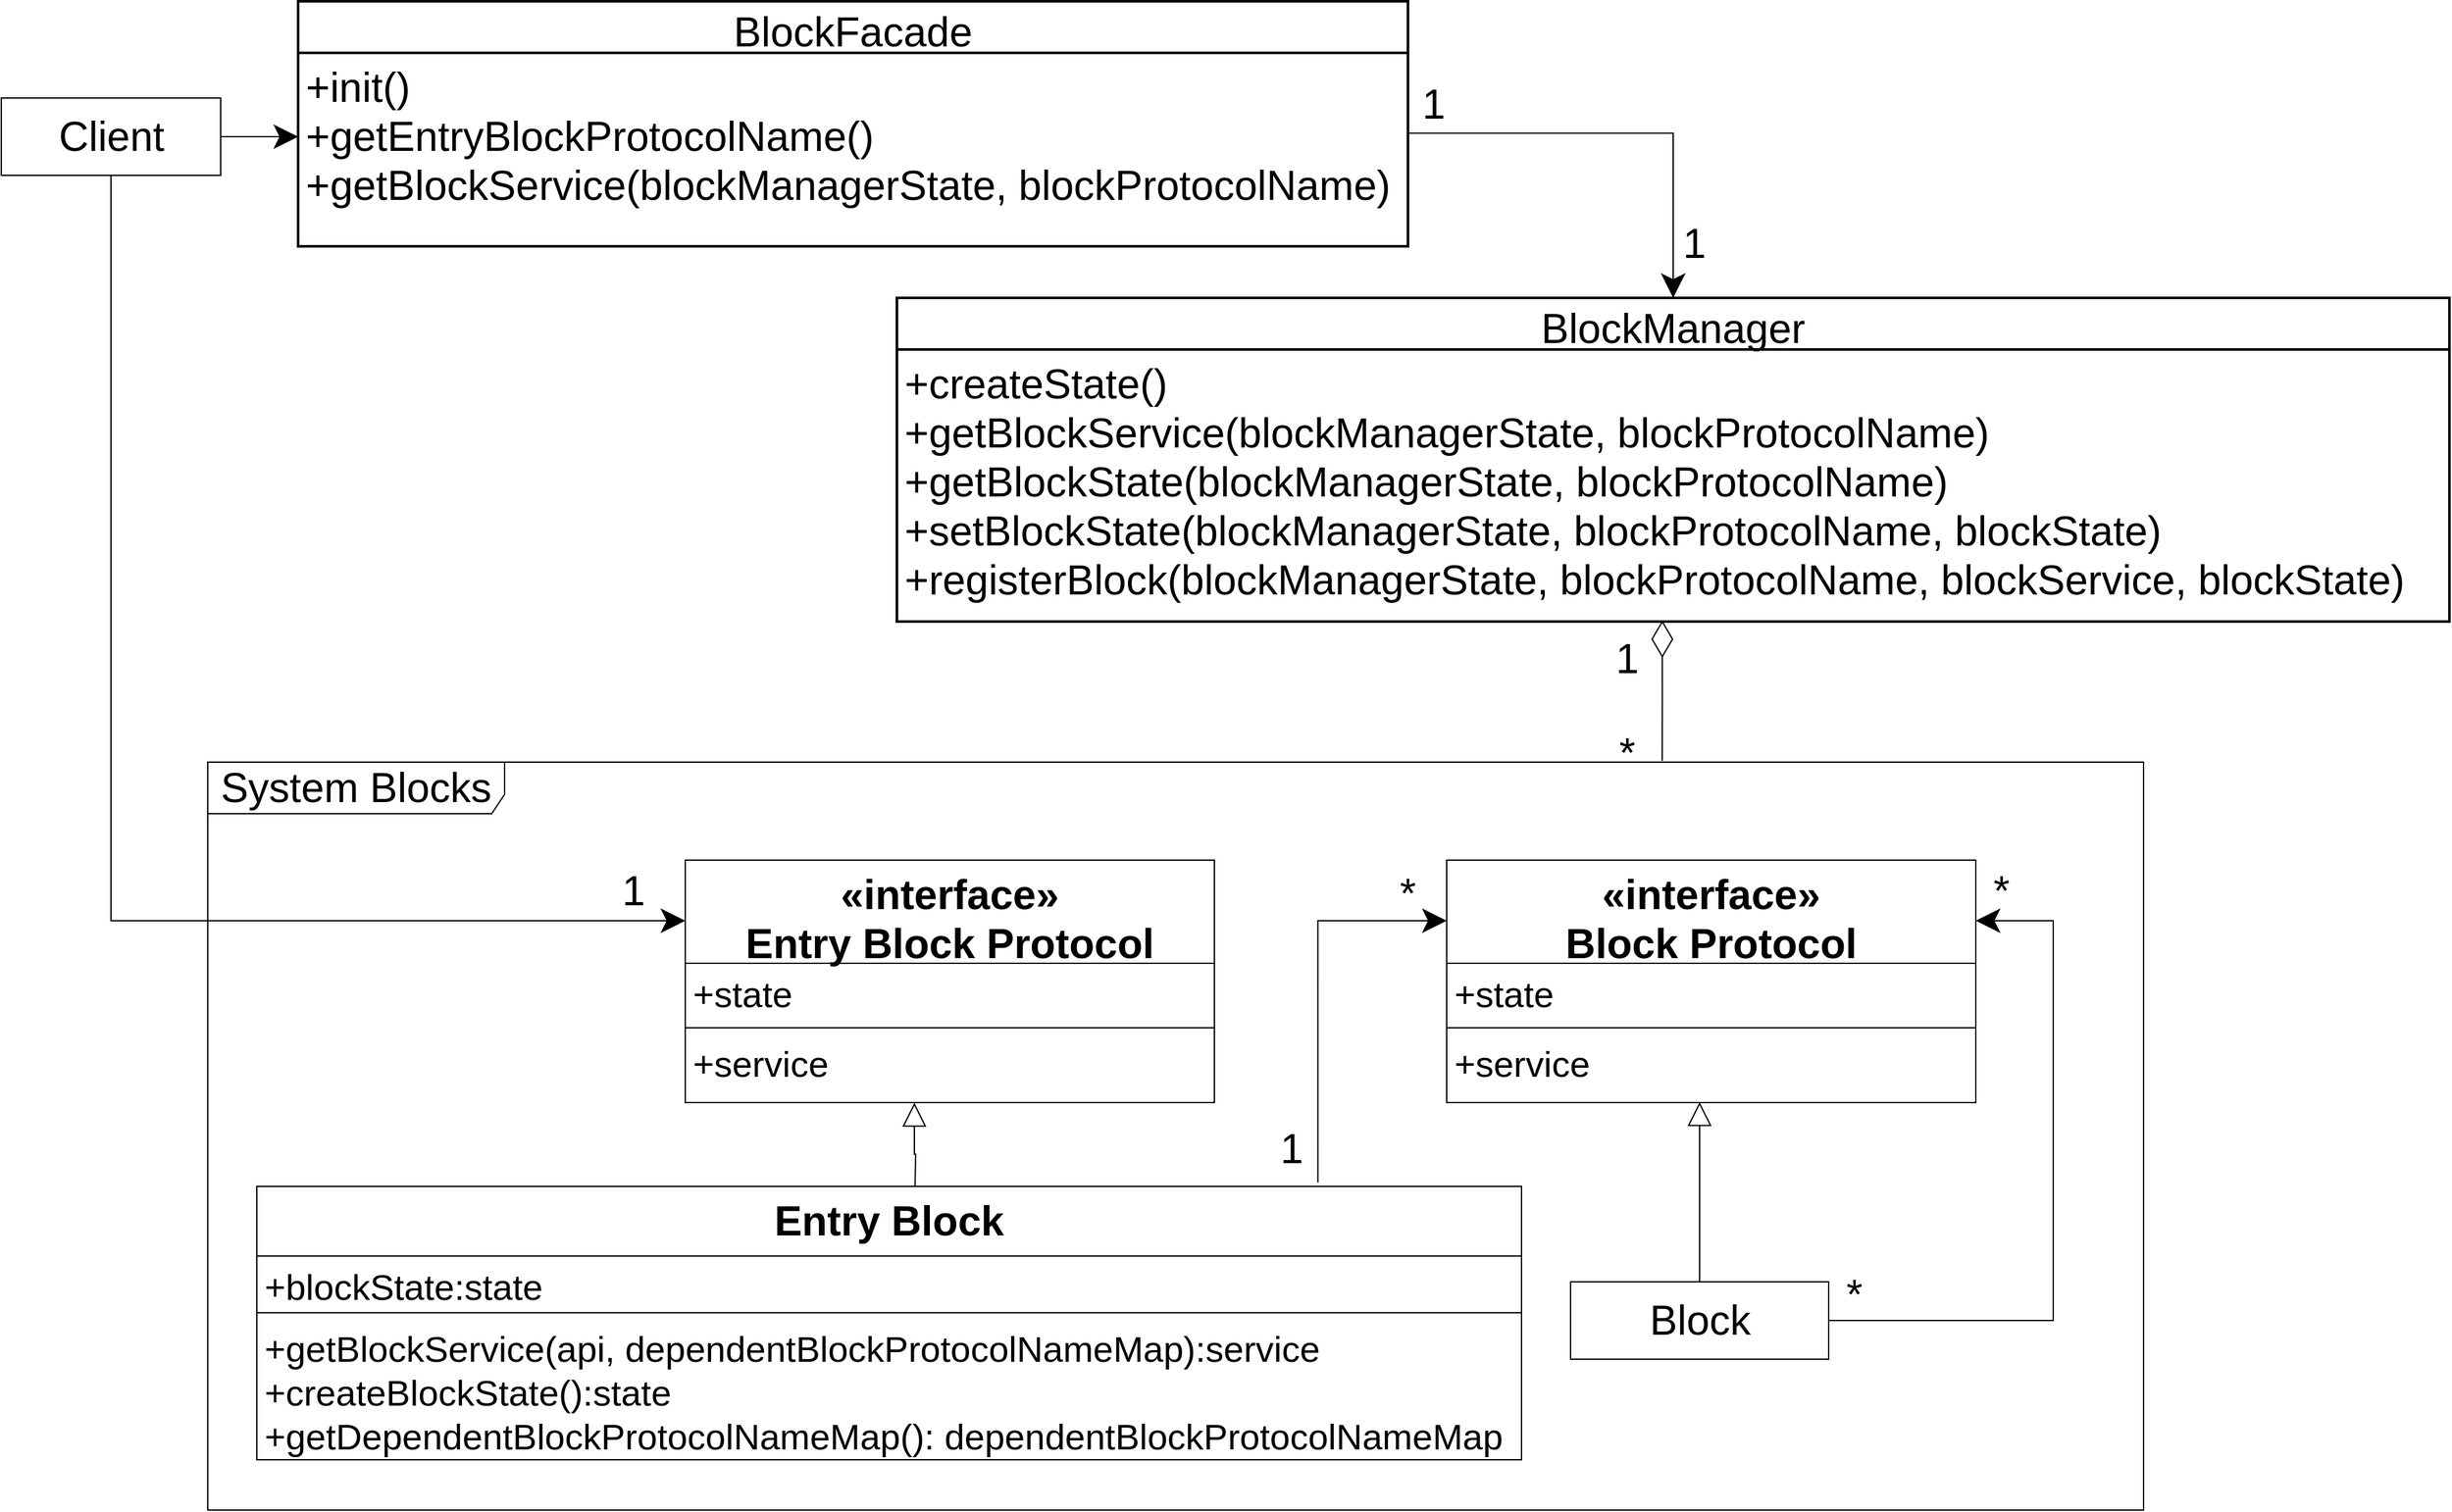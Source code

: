 <mxfile version="14.6.13" type="device"><diagram id="ALCwJFILAu1DAOGFF905" name="第 1 页"><mxGraphModel dx="1538" dy="2849" grid="1" gridSize="10" guides="1" tooltips="1" connect="1" arrows="1" fold="1" page="1" pageScale="1" pageWidth="827" pageHeight="1169" math="0" shadow="0"><root><mxCell id="0"/><mxCell id="1" parent="0"/><mxCell id="eDqrBGI2B5t90ZsEx5oM-7" value="BlockFacade" style="swimlane;childLayout=stackLayout;horizontal=1;startSize=40;horizontalStack=0;rounded=0;fontSize=32;fontStyle=0;strokeWidth=2;resizeParent=0;resizeLast=1;shadow=0;dashed=0;align=center;" parent="1" vertex="1"><mxGeometry x="1120" y="-440" width="860" height="190" as="geometry"/></mxCell><mxCell id="eDqrBGI2B5t90ZsEx5oM-8" value="+init()&#10;+getEntryBlockProtocolName()&#10;+getBlockService(blockManagerState, blockProtocolName)&#10;" style="align=left;strokeColor=none;fillColor=none;spacingLeft=4;fontSize=32;verticalAlign=top;resizable=0;rotatable=0;part=1;" parent="eDqrBGI2B5t90ZsEx5oM-7" vertex="1"><mxGeometry y="40" width="860" height="150" as="geometry"/></mxCell><mxCell id="I42KeyaohWRokgYNXEUM-45" value="&lt;font style=&quot;font-size: 32px&quot;&gt;System Blocks&lt;/font&gt;" style="shape=umlFrame;whiteSpace=wrap;html=1;width=230;height=40;fontSize=32;" parent="1" vertex="1"><mxGeometry x="1050" y="150" width="1500" height="580" as="geometry"/></mxCell><mxCell id="I42KeyaohWRokgYNXEUM-46" style="edgeStyle=orthogonalEdgeStyle;rounded=0;orthogonalLoop=1;jettySize=auto;html=1;startSize=16;endSize=16;" parent="1" source="I42KeyaohWRokgYNXEUM-48" edge="1"><mxGeometry relative="1" as="geometry"><mxPoint x="1120" y="-335" as="targetPoint"/></mxGeometry></mxCell><mxCell id="I42KeyaohWRokgYNXEUM-47" style="edgeStyle=orthogonalEdgeStyle;rounded=0;orthogonalLoop=1;jettySize=auto;html=1;entryX=0;entryY=0.25;entryDx=0;entryDy=0;endArrow=classic;endFill=1;startSize=16;endSize=16;exitX=0.5;exitY=1;exitDx=0;exitDy=0;" parent="1" source="I42KeyaohWRokgYNXEUM-48" target="AiDZwDw80f55YeFL4QnL-1" edge="1"><mxGeometry relative="1" as="geometry"><mxPoint x="1410" y="345" as="targetPoint"/></mxGeometry></mxCell><mxCell id="I42KeyaohWRokgYNXEUM-48" value="Client" style="html=1;fontSize=32;" parent="1" vertex="1"><mxGeometry x="890" y="-365.0" width="170" height="60" as="geometry"/></mxCell><mxCell id="I42KeyaohWRokgYNXEUM-49" style="edgeStyle=orthogonalEdgeStyle;rounded=0;orthogonalLoop=1;jettySize=auto;html=1;entryX=0.433;entryY=1.002;entryDx=0;entryDy=0;endArrow=block;endFill=0;endSize=16;startSize=16;entryPerimeter=0;" parent="1" target="AiDZwDw80f55YeFL4QnL-4" edge="1"><mxGeometry relative="1" as="geometry"><mxPoint x="1595" y="420" as="targetPoint"/><mxPoint x="1598" y="484" as="sourcePoint"/></mxGeometry></mxCell><mxCell id="I42KeyaohWRokgYNXEUM-50" style="edgeStyle=orthogonalEdgeStyle;rounded=0;orthogonalLoop=1;jettySize=auto;html=1;entryX=0;entryY=0.25;entryDx=0;entryDy=0;fontSize=32;endArrow=classic;endFill=1;endSize=16;startSize=16;exitX=0.839;exitY=-0.014;exitDx=0;exitDy=0;exitPerimeter=0;" parent="1" source="AiDZwDw80f55YeFL4QnL-10" target="AiDZwDw80f55YeFL4QnL-5" edge="1"><mxGeometry relative="1" as="geometry"><mxPoint x="1910" y="470" as="sourcePoint"/><mxPoint x="2021" y="345" as="targetPoint"/><Array as="points"><mxPoint x="1910" y="273"/></Array></mxGeometry></mxCell><mxCell id="I42KeyaohWRokgYNXEUM-57" style="edgeStyle=orthogonalEdgeStyle;rounded=0;orthogonalLoop=1;jettySize=auto;html=1;fontSize=32;endArrow=block;endFill=0;endSize=16;startSize=16;entryX=0.478;entryY=0.993;entryDx=0;entryDy=0;entryPerimeter=0;" parent="1" source="I42KeyaohWRokgYNXEUM-60" target="AiDZwDw80f55YeFL4QnL-8" edge="1"><mxGeometry relative="1" as="geometry"><mxPoint x="2206" y="410" as="targetPoint"/></mxGeometry></mxCell><mxCell id="I42KeyaohWRokgYNXEUM-82" style="edgeStyle=orthogonalEdgeStyle;rounded=0;orthogonalLoop=1;jettySize=auto;html=1;entryX=1;entryY=0.25;entryDx=0;entryDy=0;endSize=16;exitX=1;exitY=0.5;exitDx=0;exitDy=0;" parent="1" source="I42KeyaohWRokgYNXEUM-60" target="AiDZwDw80f55YeFL4QnL-5" edge="1"><mxGeometry relative="1" as="geometry"><Array as="points"><mxPoint x="2480" y="583"/><mxPoint x="2480" y="273"/></Array><mxPoint x="2391" y="345" as="targetPoint"/></mxGeometry></mxCell><mxCell id="I42KeyaohWRokgYNXEUM-60" value="Block" style="html=1;fontSize=32;" parent="1" vertex="1"><mxGeometry x="2106" y="553" width="200" height="60" as="geometry"/></mxCell><mxCell id="I42KeyaohWRokgYNXEUM-78" style="edgeStyle=orthogonalEdgeStyle;rounded=0;orthogonalLoop=1;jettySize=auto;html=1;exitX=1;exitY=0.5;exitDx=0;exitDy=0;endSize=16;startSize=16;" parent="1" edge="1"><mxGeometry relative="1" as="geometry"><mxPoint x="1905.5" y="-335" as="sourcePoint"/></mxGeometry></mxCell><mxCell id="I42KeyaohWRokgYNXEUM-81" style="edgeStyle=orthogonalEdgeStyle;rounded=0;orthogonalLoop=1;jettySize=auto;html=1;endSize=26;startSize=26;endArrow=none;endFill=0;startArrow=diamondThin;startFill=0;exitX=0.493;exitY=0.996;exitDx=0;exitDy=0;exitPerimeter=0;" parent="1" source="eDqrBGI2B5t90ZsEx5oM-6" edge="1"><mxGeometry relative="1" as="geometry"><mxPoint x="2177" y="149" as="targetPoint"/><mxPoint x="2176.5" y="31.0" as="sourcePoint"/></mxGeometry></mxCell><mxCell id="I42KeyaohWRokgYNXEUM-83" value="&lt;font style=&quot;font-size: 32px&quot;&gt;1&lt;/font&gt;" style="text;html=1;strokeColor=none;fillColor=none;align=center;verticalAlign=middle;whiteSpace=wrap;rounded=0;" parent="1" vertex="1"><mxGeometry x="2130" y="60" width="40" height="20" as="geometry"/></mxCell><mxCell id="I42KeyaohWRokgYNXEUM-84" value="&lt;font style=&quot;font-size: 32px&quot;&gt;*&lt;/font&gt;" style="text;html=1;strokeColor=none;fillColor=none;align=center;verticalAlign=middle;whiteSpace=wrap;rounded=0;" parent="1" vertex="1"><mxGeometry x="2130" y="133" width="40" height="20" as="geometry"/></mxCell><mxCell id="I42KeyaohWRokgYNXEUM-85" value="&lt;font style=&quot;font-size: 32px&quot;&gt;1&lt;/font&gt;" style="text;html=1;strokeColor=none;fillColor=none;align=center;verticalAlign=middle;whiteSpace=wrap;rounded=0;" parent="1" vertex="1"><mxGeometry x="1980" y="-370" width="40" height="20" as="geometry"/></mxCell><mxCell id="I42KeyaohWRokgYNXEUM-86" value="&lt;font style=&quot;font-size: 32px&quot;&gt;1&lt;/font&gt;" style="text;html=1;strokeColor=none;fillColor=none;align=center;verticalAlign=middle;whiteSpace=wrap;rounded=0;" parent="1" vertex="1"><mxGeometry x="2182" y="-262" width="40" height="20" as="geometry"/></mxCell><mxCell id="I42KeyaohWRokgYNXEUM-87" value="&lt;font style=&quot;font-size: 32px&quot;&gt;1&lt;/font&gt;" style="text;html=1;strokeColor=none;fillColor=none;align=center;verticalAlign=middle;whiteSpace=wrap;rounded=0;" parent="1" vertex="1"><mxGeometry x="1360" y="240" width="40" height="20" as="geometry"/></mxCell><mxCell id="I42KeyaohWRokgYNXEUM-88" value="&lt;font style=&quot;font-size: 32px&quot;&gt;1&lt;/font&gt;" style="text;html=1;strokeColor=none;fillColor=none;align=center;verticalAlign=middle;whiteSpace=wrap;rounded=0;" parent="1" vertex="1"><mxGeometry x="1870.0" y="440" width="40" height="20" as="geometry"/></mxCell><mxCell id="I42KeyaohWRokgYNXEUM-89" value="&lt;font style=&quot;font-size: 32px&quot;&gt;*&lt;/font&gt;" style="text;html=1;strokeColor=none;fillColor=none;align=center;verticalAlign=middle;whiteSpace=wrap;rounded=0;" parent="1" vertex="1"><mxGeometry x="1960.0" y="242" width="40" height="20" as="geometry"/></mxCell><mxCell id="I42KeyaohWRokgYNXEUM-90" value="&lt;font style=&quot;font-size: 32px&quot;&gt;*&lt;/font&gt;" style="text;html=1;strokeColor=none;fillColor=none;align=center;verticalAlign=middle;whiteSpace=wrap;rounded=0;" parent="1" vertex="1"><mxGeometry x="2306.0" y="553" width="40" height="20" as="geometry"/></mxCell><mxCell id="I42KeyaohWRokgYNXEUM-91" value="&lt;font style=&quot;font-size: 32px&quot;&gt;*&lt;/font&gt;" style="text;html=1;strokeColor=none;fillColor=none;align=center;verticalAlign=middle;whiteSpace=wrap;rounded=0;" parent="1" vertex="1"><mxGeometry x="2420.0" y="240" width="40" height="20" as="geometry"/></mxCell><mxCell id="eDqrBGI2B5t90ZsEx5oM-5" value="BlockManager" style="swimlane;childLayout=stackLayout;horizontal=1;startSize=40;horizontalStack=0;rounded=0;fontSize=32;fontStyle=0;strokeWidth=2;resizeParent=0;resizeLast=1;shadow=0;dashed=0;align=center;" parent="1" vertex="1"><mxGeometry x="1584" y="-210" width="1203" height="251" as="geometry"/></mxCell><mxCell id="eDqrBGI2B5t90ZsEx5oM-6" value="+createState()&#10;+getBlockService(blockManagerState, blockProtocolName)&#10;+getBlockState(blockManagerState, blockProtocolName)&#10;+setBlockState(blockManagerState, blockProtocolName, blockState)&#10;+registerBlock(blockManagerState, blockProtocolName, blockService, blockState)" style="align=left;strokeColor=none;fillColor=none;spacingLeft=4;fontSize=32;verticalAlign=top;resizable=0;rotatable=0;part=1;" parent="eDqrBGI2B5t90ZsEx5oM-5" vertex="1"><mxGeometry y="40" width="1203" height="211" as="geometry"/></mxCell><mxCell id="eDqrBGI2B5t90ZsEx5oM-9" style="edgeStyle=orthogonalEdgeStyle;rounded=0;orthogonalLoop=1;jettySize=auto;html=1;entryX=0.5;entryY=0;entryDx=0;entryDy=0;exitX=0.999;exitY=0.415;exitDx=0;exitDy=0;exitPerimeter=0;endSize=16;startSize=16;" parent="1" source="eDqrBGI2B5t90ZsEx5oM-8" target="eDqrBGI2B5t90ZsEx5oM-5" edge="1"><mxGeometry relative="1" as="geometry"><Array as="points"><mxPoint x="2186" y="-338"/></Array></mxGeometry></mxCell><mxCell id="AiDZwDw80f55YeFL4QnL-1" value="«interface»&#10;Entry Block Protocol" style="swimlane;fontStyle=1;align=center;verticalAlign=top;childLayout=stackLayout;horizontal=1;startSize=80;horizontalStack=0;resizeParent=1;resizeParentMax=0;resizeLast=0;collapsible=1;marginBottom=0;fontSize=32;" vertex="1" parent="1"><mxGeometry x="1420" y="226" width="410" height="188" as="geometry"/></mxCell><mxCell id="AiDZwDw80f55YeFL4QnL-2" value="+state" style="text;strokeColor=none;fillColor=none;align=left;verticalAlign=top;spacingLeft=4;spacingRight=4;overflow=hidden;rotatable=0;points=[[0,0.5],[1,0.5]];portConstraint=eastwest;fontSize=28;" vertex="1" parent="AiDZwDw80f55YeFL4QnL-1"><mxGeometry y="80" width="410" height="46" as="geometry"/></mxCell><mxCell id="AiDZwDw80f55YeFL4QnL-3" value="" style="line;strokeWidth=1;fillColor=none;align=left;verticalAlign=middle;spacingTop=-1;spacingLeft=3;spacingRight=3;rotatable=0;labelPosition=right;points=[];portConstraint=eastwest;" vertex="1" parent="AiDZwDw80f55YeFL4QnL-1"><mxGeometry y="126" width="410" height="8" as="geometry"/></mxCell><mxCell id="AiDZwDw80f55YeFL4QnL-4" value="+service" style="text;strokeColor=none;fillColor=none;align=left;verticalAlign=top;spacingLeft=4;spacingRight=4;overflow=hidden;rotatable=0;points=[[0,0.5],[1,0.5]];portConstraint=eastwest;fontSize=28;" vertex="1" parent="AiDZwDw80f55YeFL4QnL-1"><mxGeometry y="134" width="410" height="54" as="geometry"/></mxCell><mxCell id="AiDZwDw80f55YeFL4QnL-5" value="«interface»&#10;Block Protocol" style="swimlane;fontStyle=1;align=center;verticalAlign=top;childLayout=stackLayout;horizontal=1;startSize=80;horizontalStack=0;resizeParent=1;resizeParentMax=0;resizeLast=0;collapsible=1;marginBottom=0;fontSize=32;" vertex="1" parent="1"><mxGeometry x="2010" y="226" width="410" height="188" as="geometry"/></mxCell><mxCell id="AiDZwDw80f55YeFL4QnL-6" value="+state" style="text;strokeColor=none;fillColor=none;align=left;verticalAlign=top;spacingLeft=4;spacingRight=4;overflow=hidden;rotatable=0;points=[[0,0.5],[1,0.5]];portConstraint=eastwest;fontSize=28;" vertex="1" parent="AiDZwDw80f55YeFL4QnL-5"><mxGeometry y="80" width="410" height="46" as="geometry"/></mxCell><mxCell id="AiDZwDw80f55YeFL4QnL-7" value="" style="line;strokeWidth=1;fillColor=none;align=left;verticalAlign=middle;spacingTop=-1;spacingLeft=3;spacingRight=3;rotatable=0;labelPosition=right;points=[];portConstraint=eastwest;" vertex="1" parent="AiDZwDw80f55YeFL4QnL-5"><mxGeometry y="126" width="410" height="8" as="geometry"/></mxCell><mxCell id="AiDZwDw80f55YeFL4QnL-8" value="+service" style="text;strokeColor=none;fillColor=none;align=left;verticalAlign=top;spacingLeft=4;spacingRight=4;overflow=hidden;rotatable=0;points=[[0,0.5],[1,0.5]];portConstraint=eastwest;fontSize=28;" vertex="1" parent="AiDZwDw80f55YeFL4QnL-5"><mxGeometry y="134" width="410" height="54" as="geometry"/></mxCell><mxCell id="AiDZwDw80f55YeFL4QnL-10" value="Entry Block" style="swimlane;fontStyle=1;align=center;verticalAlign=top;childLayout=stackLayout;horizontal=1;startSize=54;horizontalStack=0;resizeParent=1;resizeParentMax=0;resizeLast=0;collapsible=1;marginBottom=0;fontSize=32;" vertex="1" parent="1"><mxGeometry x="1088" y="479" width="980" height="212" as="geometry"/></mxCell><mxCell id="AiDZwDw80f55YeFL4QnL-11" value="+blockState:state" style="text;strokeColor=none;fillColor=none;align=left;verticalAlign=top;spacingLeft=4;spacingRight=4;overflow=hidden;rotatable=0;points=[[0,0.5],[1,0.5]];portConstraint=eastwest;fontSize=28;" vertex="1" parent="AiDZwDw80f55YeFL4QnL-10"><mxGeometry y="54" width="980" height="40" as="geometry"/></mxCell><mxCell id="AiDZwDw80f55YeFL4QnL-12" value="" style="line;strokeWidth=1;fillColor=none;align=left;verticalAlign=middle;spacingTop=-1;spacingLeft=3;spacingRight=3;rotatable=0;labelPosition=right;points=[];portConstraint=eastwest;" vertex="1" parent="AiDZwDw80f55YeFL4QnL-10"><mxGeometry y="94" width="980" height="8" as="geometry"/></mxCell><mxCell id="AiDZwDw80f55YeFL4QnL-13" value="+getBlockService(api, dependentBlockProtocolNameMap):service&#10;+createBlockState():state&#10;+getDependentBlockProtocolNameMap(): dependentBlockProtocolNameMap" style="text;strokeColor=none;fillColor=none;align=left;verticalAlign=top;spacingLeft=4;spacingRight=4;overflow=hidden;rotatable=0;points=[[0,0.5],[1,0.5]];portConstraint=eastwest;fontSize=28;" vertex="1" parent="AiDZwDw80f55YeFL4QnL-10"><mxGeometry y="102" width="980" height="110" as="geometry"/></mxCell></root></mxGraphModel></diagram></mxfile>